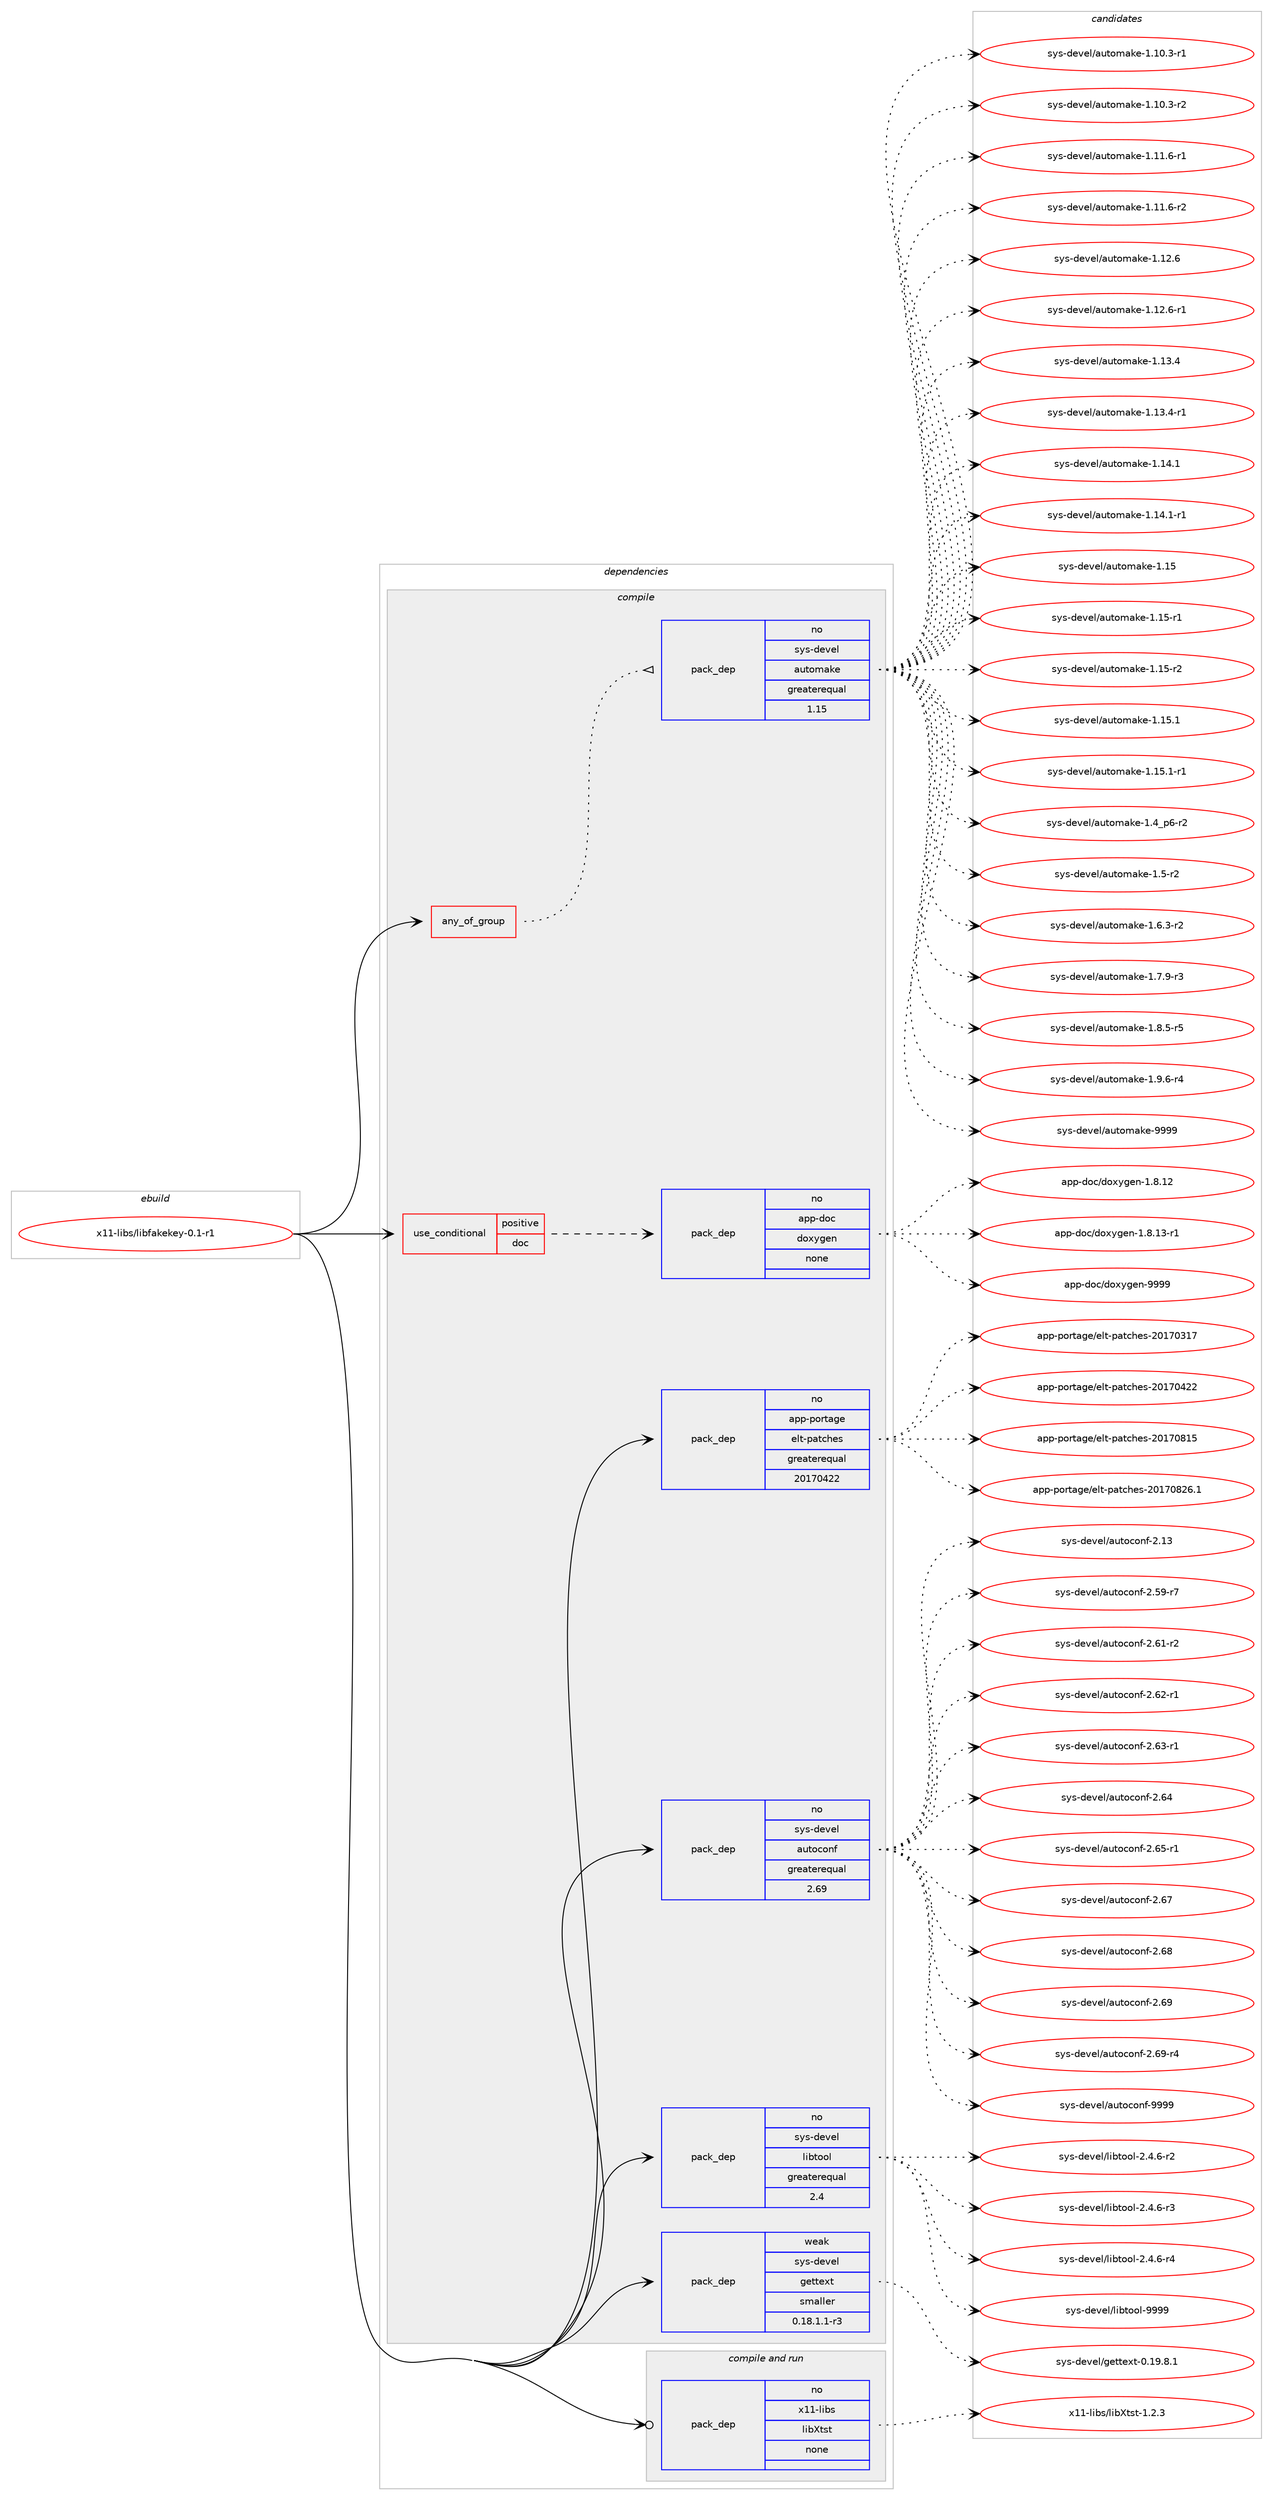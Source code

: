 digraph prolog {

# *************
# Graph options
# *************

newrank=true;
concentrate=true;
compound=true;
graph [rankdir=LR,fontname=Helvetica,fontsize=10,ranksep=1.5];#, ranksep=2.5, nodesep=0.2];
edge  [arrowhead=vee];
node  [fontname=Helvetica,fontsize=10];

# **********
# The ebuild
# **********

subgraph cluster_leftcol {
color=gray;
rank=same;
label=<<i>ebuild</i>>;
id [label="x11-libs/libfakekey-0.1-r1", color=red, width=4, href="../x11-libs/libfakekey-0.1-r1.svg"];
}

# ****************
# The dependencies
# ****************

subgraph cluster_midcol {
color=gray;
label=<<i>dependencies</i>>;
subgraph cluster_compile {
fillcolor="#eeeeee";
style=filled;
label=<<i>compile</i>>;
subgraph any9340 {
dependency519033 [label=<<TABLE BORDER="0" CELLBORDER="1" CELLSPACING="0" CELLPADDING="4"><TR><TD CELLPADDING="10">any_of_group</TD></TR></TABLE>>, shape=none, color=red];subgraph pack386729 {
dependency519034 [label=<<TABLE BORDER="0" CELLBORDER="1" CELLSPACING="0" CELLPADDING="4" WIDTH="220"><TR><TD ROWSPAN="6" CELLPADDING="30">pack_dep</TD></TR><TR><TD WIDTH="110">no</TD></TR><TR><TD>sys-devel</TD></TR><TR><TD>automake</TD></TR><TR><TD>greaterequal</TD></TR><TR><TD>1.15</TD></TR></TABLE>>, shape=none, color=blue];
}
dependency519033:e -> dependency519034:w [weight=20,style="dotted",arrowhead="oinv"];
}
id:e -> dependency519033:w [weight=20,style="solid",arrowhead="vee"];
subgraph cond122625 {
dependency519035 [label=<<TABLE BORDER="0" CELLBORDER="1" CELLSPACING="0" CELLPADDING="4"><TR><TD ROWSPAN="3" CELLPADDING="10">use_conditional</TD></TR><TR><TD>positive</TD></TR><TR><TD>doc</TD></TR></TABLE>>, shape=none, color=red];
subgraph pack386730 {
dependency519036 [label=<<TABLE BORDER="0" CELLBORDER="1" CELLSPACING="0" CELLPADDING="4" WIDTH="220"><TR><TD ROWSPAN="6" CELLPADDING="30">pack_dep</TD></TR><TR><TD WIDTH="110">no</TD></TR><TR><TD>app-doc</TD></TR><TR><TD>doxygen</TD></TR><TR><TD>none</TD></TR><TR><TD></TD></TR></TABLE>>, shape=none, color=blue];
}
dependency519035:e -> dependency519036:w [weight=20,style="dashed",arrowhead="vee"];
}
id:e -> dependency519035:w [weight=20,style="solid",arrowhead="vee"];
subgraph pack386731 {
dependency519037 [label=<<TABLE BORDER="0" CELLBORDER="1" CELLSPACING="0" CELLPADDING="4" WIDTH="220"><TR><TD ROWSPAN="6" CELLPADDING="30">pack_dep</TD></TR><TR><TD WIDTH="110">no</TD></TR><TR><TD>app-portage</TD></TR><TR><TD>elt-patches</TD></TR><TR><TD>greaterequal</TD></TR><TR><TD>20170422</TD></TR></TABLE>>, shape=none, color=blue];
}
id:e -> dependency519037:w [weight=20,style="solid",arrowhead="vee"];
subgraph pack386732 {
dependency519038 [label=<<TABLE BORDER="0" CELLBORDER="1" CELLSPACING="0" CELLPADDING="4" WIDTH="220"><TR><TD ROWSPAN="6" CELLPADDING="30">pack_dep</TD></TR><TR><TD WIDTH="110">no</TD></TR><TR><TD>sys-devel</TD></TR><TR><TD>autoconf</TD></TR><TR><TD>greaterequal</TD></TR><TR><TD>2.69</TD></TR></TABLE>>, shape=none, color=blue];
}
id:e -> dependency519038:w [weight=20,style="solid",arrowhead="vee"];
subgraph pack386733 {
dependency519039 [label=<<TABLE BORDER="0" CELLBORDER="1" CELLSPACING="0" CELLPADDING="4" WIDTH="220"><TR><TD ROWSPAN="6" CELLPADDING="30">pack_dep</TD></TR><TR><TD WIDTH="110">no</TD></TR><TR><TD>sys-devel</TD></TR><TR><TD>libtool</TD></TR><TR><TD>greaterequal</TD></TR><TR><TD>2.4</TD></TR></TABLE>>, shape=none, color=blue];
}
id:e -> dependency519039:w [weight=20,style="solid",arrowhead="vee"];
subgraph pack386734 {
dependency519040 [label=<<TABLE BORDER="0" CELLBORDER="1" CELLSPACING="0" CELLPADDING="4" WIDTH="220"><TR><TD ROWSPAN="6" CELLPADDING="30">pack_dep</TD></TR><TR><TD WIDTH="110">weak</TD></TR><TR><TD>sys-devel</TD></TR><TR><TD>gettext</TD></TR><TR><TD>smaller</TD></TR><TR><TD>0.18.1.1-r3</TD></TR></TABLE>>, shape=none, color=blue];
}
id:e -> dependency519040:w [weight=20,style="solid",arrowhead="vee"];
}
subgraph cluster_compileandrun {
fillcolor="#eeeeee";
style=filled;
label=<<i>compile and run</i>>;
subgraph pack386735 {
dependency519041 [label=<<TABLE BORDER="0" CELLBORDER="1" CELLSPACING="0" CELLPADDING="4" WIDTH="220"><TR><TD ROWSPAN="6" CELLPADDING="30">pack_dep</TD></TR><TR><TD WIDTH="110">no</TD></TR><TR><TD>x11-libs</TD></TR><TR><TD>libXtst</TD></TR><TR><TD>none</TD></TR><TR><TD></TD></TR></TABLE>>, shape=none, color=blue];
}
id:e -> dependency519041:w [weight=20,style="solid",arrowhead="odotvee"];
}
subgraph cluster_run {
fillcolor="#eeeeee";
style=filled;
label=<<i>run</i>>;
}
}

# **************
# The candidates
# **************

subgraph cluster_choices {
rank=same;
color=gray;
label=<<i>candidates</i>>;

subgraph choice386729 {
color=black;
nodesep=1;
choice11512111545100101118101108479711711611110997107101454946494846514511449 [label="sys-devel/automake-1.10.3-r1", color=red, width=4,href="../sys-devel/automake-1.10.3-r1.svg"];
choice11512111545100101118101108479711711611110997107101454946494846514511450 [label="sys-devel/automake-1.10.3-r2", color=red, width=4,href="../sys-devel/automake-1.10.3-r2.svg"];
choice11512111545100101118101108479711711611110997107101454946494946544511449 [label="sys-devel/automake-1.11.6-r1", color=red, width=4,href="../sys-devel/automake-1.11.6-r1.svg"];
choice11512111545100101118101108479711711611110997107101454946494946544511450 [label="sys-devel/automake-1.11.6-r2", color=red, width=4,href="../sys-devel/automake-1.11.6-r2.svg"];
choice1151211154510010111810110847971171161111099710710145494649504654 [label="sys-devel/automake-1.12.6", color=red, width=4,href="../sys-devel/automake-1.12.6.svg"];
choice11512111545100101118101108479711711611110997107101454946495046544511449 [label="sys-devel/automake-1.12.6-r1", color=red, width=4,href="../sys-devel/automake-1.12.6-r1.svg"];
choice1151211154510010111810110847971171161111099710710145494649514652 [label="sys-devel/automake-1.13.4", color=red, width=4,href="../sys-devel/automake-1.13.4.svg"];
choice11512111545100101118101108479711711611110997107101454946495146524511449 [label="sys-devel/automake-1.13.4-r1", color=red, width=4,href="../sys-devel/automake-1.13.4-r1.svg"];
choice1151211154510010111810110847971171161111099710710145494649524649 [label="sys-devel/automake-1.14.1", color=red, width=4,href="../sys-devel/automake-1.14.1.svg"];
choice11512111545100101118101108479711711611110997107101454946495246494511449 [label="sys-devel/automake-1.14.1-r1", color=red, width=4,href="../sys-devel/automake-1.14.1-r1.svg"];
choice115121115451001011181011084797117116111109971071014549464953 [label="sys-devel/automake-1.15", color=red, width=4,href="../sys-devel/automake-1.15.svg"];
choice1151211154510010111810110847971171161111099710710145494649534511449 [label="sys-devel/automake-1.15-r1", color=red, width=4,href="../sys-devel/automake-1.15-r1.svg"];
choice1151211154510010111810110847971171161111099710710145494649534511450 [label="sys-devel/automake-1.15-r2", color=red, width=4,href="../sys-devel/automake-1.15-r2.svg"];
choice1151211154510010111810110847971171161111099710710145494649534649 [label="sys-devel/automake-1.15.1", color=red, width=4,href="../sys-devel/automake-1.15.1.svg"];
choice11512111545100101118101108479711711611110997107101454946495346494511449 [label="sys-devel/automake-1.15.1-r1", color=red, width=4,href="../sys-devel/automake-1.15.1-r1.svg"];
choice115121115451001011181011084797117116111109971071014549465295112544511450 [label="sys-devel/automake-1.4_p6-r2", color=red, width=4,href="../sys-devel/automake-1.4_p6-r2.svg"];
choice11512111545100101118101108479711711611110997107101454946534511450 [label="sys-devel/automake-1.5-r2", color=red, width=4,href="../sys-devel/automake-1.5-r2.svg"];
choice115121115451001011181011084797117116111109971071014549465446514511450 [label="sys-devel/automake-1.6.3-r2", color=red, width=4,href="../sys-devel/automake-1.6.3-r2.svg"];
choice115121115451001011181011084797117116111109971071014549465546574511451 [label="sys-devel/automake-1.7.9-r3", color=red, width=4,href="../sys-devel/automake-1.7.9-r3.svg"];
choice115121115451001011181011084797117116111109971071014549465646534511453 [label="sys-devel/automake-1.8.5-r5", color=red, width=4,href="../sys-devel/automake-1.8.5-r5.svg"];
choice115121115451001011181011084797117116111109971071014549465746544511452 [label="sys-devel/automake-1.9.6-r4", color=red, width=4,href="../sys-devel/automake-1.9.6-r4.svg"];
choice115121115451001011181011084797117116111109971071014557575757 [label="sys-devel/automake-9999", color=red, width=4,href="../sys-devel/automake-9999.svg"];
dependency519034:e -> choice11512111545100101118101108479711711611110997107101454946494846514511449:w [style=dotted,weight="100"];
dependency519034:e -> choice11512111545100101118101108479711711611110997107101454946494846514511450:w [style=dotted,weight="100"];
dependency519034:e -> choice11512111545100101118101108479711711611110997107101454946494946544511449:w [style=dotted,weight="100"];
dependency519034:e -> choice11512111545100101118101108479711711611110997107101454946494946544511450:w [style=dotted,weight="100"];
dependency519034:e -> choice1151211154510010111810110847971171161111099710710145494649504654:w [style=dotted,weight="100"];
dependency519034:e -> choice11512111545100101118101108479711711611110997107101454946495046544511449:w [style=dotted,weight="100"];
dependency519034:e -> choice1151211154510010111810110847971171161111099710710145494649514652:w [style=dotted,weight="100"];
dependency519034:e -> choice11512111545100101118101108479711711611110997107101454946495146524511449:w [style=dotted,weight="100"];
dependency519034:e -> choice1151211154510010111810110847971171161111099710710145494649524649:w [style=dotted,weight="100"];
dependency519034:e -> choice11512111545100101118101108479711711611110997107101454946495246494511449:w [style=dotted,weight="100"];
dependency519034:e -> choice115121115451001011181011084797117116111109971071014549464953:w [style=dotted,weight="100"];
dependency519034:e -> choice1151211154510010111810110847971171161111099710710145494649534511449:w [style=dotted,weight="100"];
dependency519034:e -> choice1151211154510010111810110847971171161111099710710145494649534511450:w [style=dotted,weight="100"];
dependency519034:e -> choice1151211154510010111810110847971171161111099710710145494649534649:w [style=dotted,weight="100"];
dependency519034:e -> choice11512111545100101118101108479711711611110997107101454946495346494511449:w [style=dotted,weight="100"];
dependency519034:e -> choice115121115451001011181011084797117116111109971071014549465295112544511450:w [style=dotted,weight="100"];
dependency519034:e -> choice11512111545100101118101108479711711611110997107101454946534511450:w [style=dotted,weight="100"];
dependency519034:e -> choice115121115451001011181011084797117116111109971071014549465446514511450:w [style=dotted,weight="100"];
dependency519034:e -> choice115121115451001011181011084797117116111109971071014549465546574511451:w [style=dotted,weight="100"];
dependency519034:e -> choice115121115451001011181011084797117116111109971071014549465646534511453:w [style=dotted,weight="100"];
dependency519034:e -> choice115121115451001011181011084797117116111109971071014549465746544511452:w [style=dotted,weight="100"];
dependency519034:e -> choice115121115451001011181011084797117116111109971071014557575757:w [style=dotted,weight="100"];
}
subgraph choice386730 {
color=black;
nodesep=1;
choice9711211245100111994710011112012110310111045494656464950 [label="app-doc/doxygen-1.8.12", color=red, width=4,href="../app-doc/doxygen-1.8.12.svg"];
choice97112112451001119947100111120121103101110454946564649514511449 [label="app-doc/doxygen-1.8.13-r1", color=red, width=4,href="../app-doc/doxygen-1.8.13-r1.svg"];
choice971121124510011199471001111201211031011104557575757 [label="app-doc/doxygen-9999", color=red, width=4,href="../app-doc/doxygen-9999.svg"];
dependency519036:e -> choice9711211245100111994710011112012110310111045494656464950:w [style=dotted,weight="100"];
dependency519036:e -> choice97112112451001119947100111120121103101110454946564649514511449:w [style=dotted,weight="100"];
dependency519036:e -> choice971121124510011199471001111201211031011104557575757:w [style=dotted,weight="100"];
}
subgraph choice386731 {
color=black;
nodesep=1;
choice97112112451121111141169710310147101108116451129711699104101115455048495548514955 [label="app-portage/elt-patches-20170317", color=red, width=4,href="../app-portage/elt-patches-20170317.svg"];
choice97112112451121111141169710310147101108116451129711699104101115455048495548525050 [label="app-portage/elt-patches-20170422", color=red, width=4,href="../app-portage/elt-patches-20170422.svg"];
choice97112112451121111141169710310147101108116451129711699104101115455048495548564953 [label="app-portage/elt-patches-20170815", color=red, width=4,href="../app-portage/elt-patches-20170815.svg"];
choice971121124511211111411697103101471011081164511297116991041011154550484955485650544649 [label="app-portage/elt-patches-20170826.1", color=red, width=4,href="../app-portage/elt-patches-20170826.1.svg"];
dependency519037:e -> choice97112112451121111141169710310147101108116451129711699104101115455048495548514955:w [style=dotted,weight="100"];
dependency519037:e -> choice97112112451121111141169710310147101108116451129711699104101115455048495548525050:w [style=dotted,weight="100"];
dependency519037:e -> choice97112112451121111141169710310147101108116451129711699104101115455048495548564953:w [style=dotted,weight="100"];
dependency519037:e -> choice971121124511211111411697103101471011081164511297116991041011154550484955485650544649:w [style=dotted,weight="100"];
}
subgraph choice386732 {
color=black;
nodesep=1;
choice115121115451001011181011084797117116111991111101024550464951 [label="sys-devel/autoconf-2.13", color=red, width=4,href="../sys-devel/autoconf-2.13.svg"];
choice1151211154510010111810110847971171161119911111010245504653574511455 [label="sys-devel/autoconf-2.59-r7", color=red, width=4,href="../sys-devel/autoconf-2.59-r7.svg"];
choice1151211154510010111810110847971171161119911111010245504654494511450 [label="sys-devel/autoconf-2.61-r2", color=red, width=4,href="../sys-devel/autoconf-2.61-r2.svg"];
choice1151211154510010111810110847971171161119911111010245504654504511449 [label="sys-devel/autoconf-2.62-r1", color=red, width=4,href="../sys-devel/autoconf-2.62-r1.svg"];
choice1151211154510010111810110847971171161119911111010245504654514511449 [label="sys-devel/autoconf-2.63-r1", color=red, width=4,href="../sys-devel/autoconf-2.63-r1.svg"];
choice115121115451001011181011084797117116111991111101024550465452 [label="sys-devel/autoconf-2.64", color=red, width=4,href="../sys-devel/autoconf-2.64.svg"];
choice1151211154510010111810110847971171161119911111010245504654534511449 [label="sys-devel/autoconf-2.65-r1", color=red, width=4,href="../sys-devel/autoconf-2.65-r1.svg"];
choice115121115451001011181011084797117116111991111101024550465455 [label="sys-devel/autoconf-2.67", color=red, width=4,href="../sys-devel/autoconf-2.67.svg"];
choice115121115451001011181011084797117116111991111101024550465456 [label="sys-devel/autoconf-2.68", color=red, width=4,href="../sys-devel/autoconf-2.68.svg"];
choice115121115451001011181011084797117116111991111101024550465457 [label="sys-devel/autoconf-2.69", color=red, width=4,href="../sys-devel/autoconf-2.69.svg"];
choice1151211154510010111810110847971171161119911111010245504654574511452 [label="sys-devel/autoconf-2.69-r4", color=red, width=4,href="../sys-devel/autoconf-2.69-r4.svg"];
choice115121115451001011181011084797117116111991111101024557575757 [label="sys-devel/autoconf-9999", color=red, width=4,href="../sys-devel/autoconf-9999.svg"];
dependency519038:e -> choice115121115451001011181011084797117116111991111101024550464951:w [style=dotted,weight="100"];
dependency519038:e -> choice1151211154510010111810110847971171161119911111010245504653574511455:w [style=dotted,weight="100"];
dependency519038:e -> choice1151211154510010111810110847971171161119911111010245504654494511450:w [style=dotted,weight="100"];
dependency519038:e -> choice1151211154510010111810110847971171161119911111010245504654504511449:w [style=dotted,weight="100"];
dependency519038:e -> choice1151211154510010111810110847971171161119911111010245504654514511449:w [style=dotted,weight="100"];
dependency519038:e -> choice115121115451001011181011084797117116111991111101024550465452:w [style=dotted,weight="100"];
dependency519038:e -> choice1151211154510010111810110847971171161119911111010245504654534511449:w [style=dotted,weight="100"];
dependency519038:e -> choice115121115451001011181011084797117116111991111101024550465455:w [style=dotted,weight="100"];
dependency519038:e -> choice115121115451001011181011084797117116111991111101024550465456:w [style=dotted,weight="100"];
dependency519038:e -> choice115121115451001011181011084797117116111991111101024550465457:w [style=dotted,weight="100"];
dependency519038:e -> choice1151211154510010111810110847971171161119911111010245504654574511452:w [style=dotted,weight="100"];
dependency519038:e -> choice115121115451001011181011084797117116111991111101024557575757:w [style=dotted,weight="100"];
}
subgraph choice386733 {
color=black;
nodesep=1;
choice1151211154510010111810110847108105981161111111084550465246544511450 [label="sys-devel/libtool-2.4.6-r2", color=red, width=4,href="../sys-devel/libtool-2.4.6-r2.svg"];
choice1151211154510010111810110847108105981161111111084550465246544511451 [label="sys-devel/libtool-2.4.6-r3", color=red, width=4,href="../sys-devel/libtool-2.4.6-r3.svg"];
choice1151211154510010111810110847108105981161111111084550465246544511452 [label="sys-devel/libtool-2.4.6-r4", color=red, width=4,href="../sys-devel/libtool-2.4.6-r4.svg"];
choice1151211154510010111810110847108105981161111111084557575757 [label="sys-devel/libtool-9999", color=red, width=4,href="../sys-devel/libtool-9999.svg"];
dependency519039:e -> choice1151211154510010111810110847108105981161111111084550465246544511450:w [style=dotted,weight="100"];
dependency519039:e -> choice1151211154510010111810110847108105981161111111084550465246544511451:w [style=dotted,weight="100"];
dependency519039:e -> choice1151211154510010111810110847108105981161111111084550465246544511452:w [style=dotted,weight="100"];
dependency519039:e -> choice1151211154510010111810110847108105981161111111084557575757:w [style=dotted,weight="100"];
}
subgraph choice386734 {
color=black;
nodesep=1;
choice1151211154510010111810110847103101116116101120116454846495746564649 [label="sys-devel/gettext-0.19.8.1", color=red, width=4,href="../sys-devel/gettext-0.19.8.1.svg"];
dependency519040:e -> choice1151211154510010111810110847103101116116101120116454846495746564649:w [style=dotted,weight="100"];
}
subgraph choice386735 {
color=black;
nodesep=1;
choice12049494510810598115471081059888116115116454946504651 [label="x11-libs/libXtst-1.2.3", color=red, width=4,href="../x11-libs/libXtst-1.2.3.svg"];
dependency519041:e -> choice12049494510810598115471081059888116115116454946504651:w [style=dotted,weight="100"];
}
}

}
